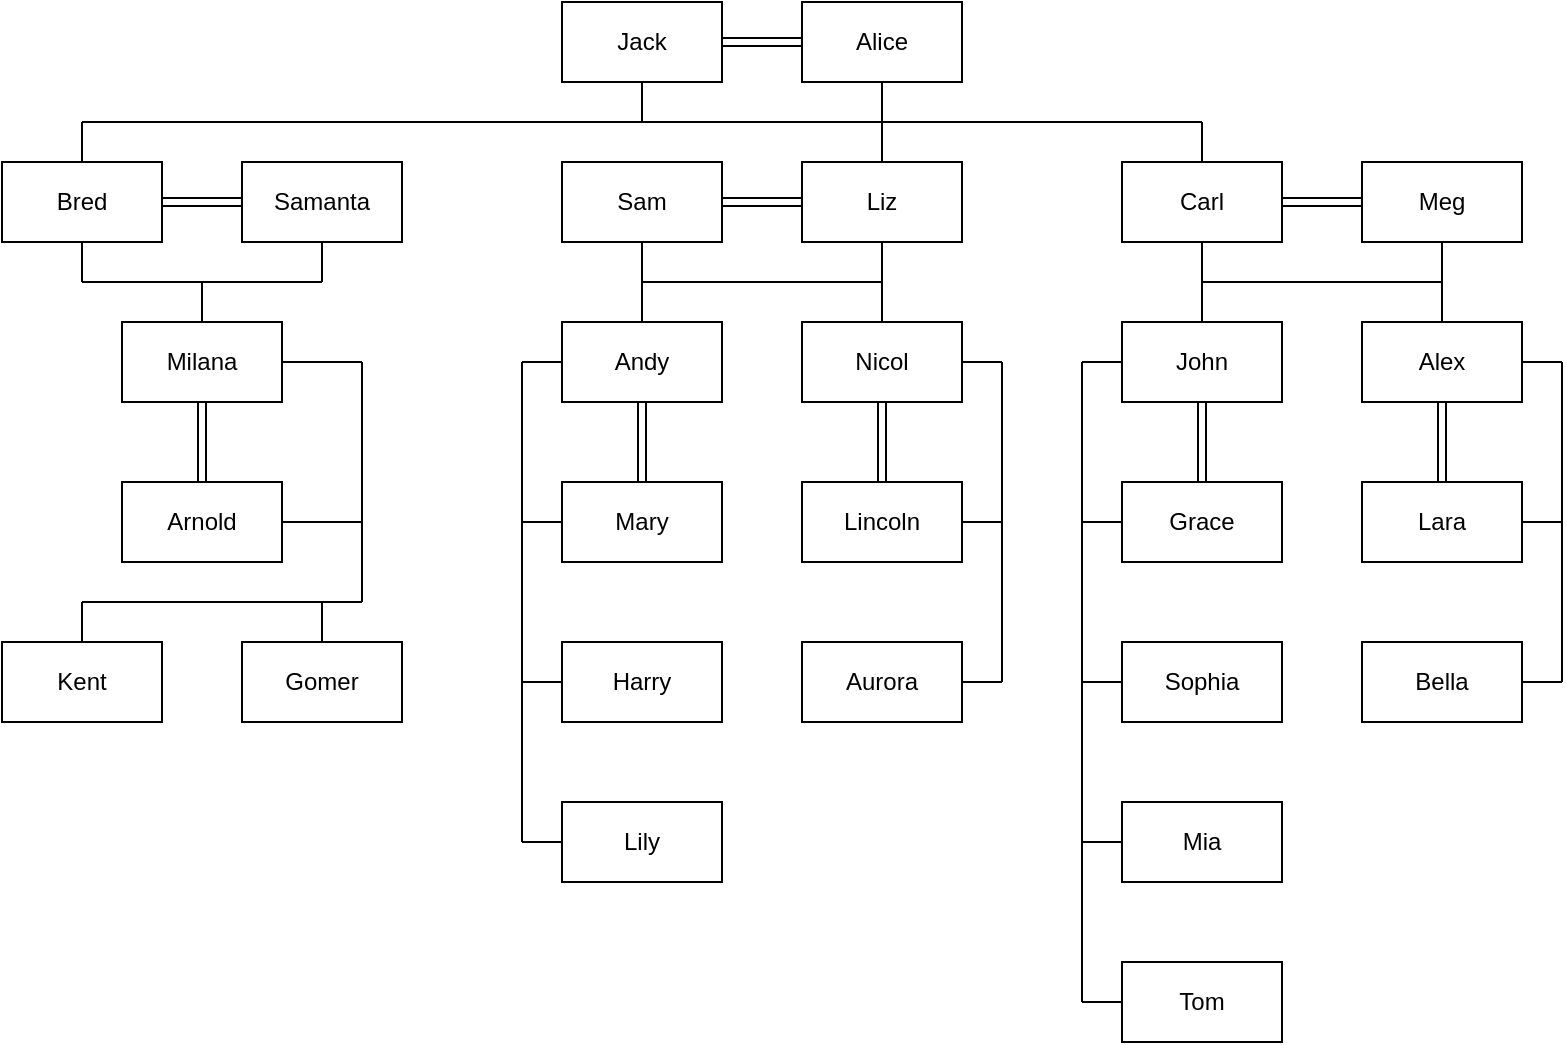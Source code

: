 <mxfile version="14.5.10" type="device"><diagram id="d-hd2UghqMZUHWbLgk6c" name="Page-1"><mxGraphModel dx="1038" dy="580" grid="1" gridSize="10" guides="1" tooltips="1" connect="1" arrows="1" fold="1" page="1" pageScale="1" pageWidth="850" pageHeight="1100" math="0" shadow="0"><root><mxCell id="0"/><mxCell id="1" parent="0"/><mxCell id="vFcmHDrl7ZoLw0Pg10u6-17" style="edgeStyle=orthogonalEdgeStyle;shape=link;rounded=0;orthogonalLoop=1;jettySize=auto;html=1;exitX=1;exitY=0.5;exitDx=0;exitDy=0;entryX=0;entryY=0.5;entryDx=0;entryDy=0;" edge="1" parent="1" source="vFcmHDrl7ZoLw0Pg10u6-1" target="vFcmHDrl7ZoLw0Pg10u6-2"><mxGeometry relative="1" as="geometry"/></mxCell><mxCell id="vFcmHDrl7ZoLw0Pg10u6-1" value="Jack" style="rounded=0;whiteSpace=wrap;html=1;" vertex="1" parent="1"><mxGeometry x="280" width="80" height="40" as="geometry"/></mxCell><mxCell id="vFcmHDrl7ZoLw0Pg10u6-2" value="Alice" style="rounded=0;whiteSpace=wrap;html=1;" vertex="1" parent="1"><mxGeometry x="400" width="80" height="40" as="geometry"/></mxCell><mxCell id="vFcmHDrl7ZoLw0Pg10u6-19" style="edgeStyle=orthogonalEdgeStyle;shape=link;rounded=0;orthogonalLoop=1;jettySize=auto;html=1;exitX=1;exitY=0.5;exitDx=0;exitDy=0;entryX=0;entryY=0.5;entryDx=0;entryDy=0;" edge="1" parent="1" source="vFcmHDrl7ZoLw0Pg10u6-4" target="vFcmHDrl7ZoLw0Pg10u6-8"><mxGeometry relative="1" as="geometry"/></mxCell><mxCell id="vFcmHDrl7ZoLw0Pg10u6-4" value="Bred" style="rounded=0;whiteSpace=wrap;html=1;" vertex="1" parent="1"><mxGeometry y="80" width="80" height="40" as="geometry"/></mxCell><mxCell id="vFcmHDrl7ZoLw0Pg10u6-18" style="edgeStyle=orthogonalEdgeStyle;shape=link;rounded=0;orthogonalLoop=1;jettySize=auto;html=1;exitX=1;exitY=0.5;exitDx=0;exitDy=0;entryX=0;entryY=0.5;entryDx=0;entryDy=0;" edge="1" parent="1" source="vFcmHDrl7ZoLw0Pg10u6-5" target="vFcmHDrl7ZoLw0Pg10u6-7"><mxGeometry relative="1" as="geometry"/></mxCell><mxCell id="vFcmHDrl7ZoLw0Pg10u6-5" value="Sam" style="rounded=0;whiteSpace=wrap;html=1;" vertex="1" parent="1"><mxGeometry x="280" y="80" width="80" height="40" as="geometry"/></mxCell><mxCell id="vFcmHDrl7ZoLw0Pg10u6-20" style="edgeStyle=orthogonalEdgeStyle;shape=link;rounded=0;orthogonalLoop=1;jettySize=auto;html=1;exitX=1;exitY=0.5;exitDx=0;exitDy=0;entryX=0;entryY=0.5;entryDx=0;entryDy=0;" edge="1" parent="1" source="vFcmHDrl7ZoLw0Pg10u6-6" target="vFcmHDrl7ZoLw0Pg10u6-9"><mxGeometry relative="1" as="geometry"/></mxCell><mxCell id="vFcmHDrl7ZoLw0Pg10u6-6" value="Carl" style="rounded=0;whiteSpace=wrap;html=1;" vertex="1" parent="1"><mxGeometry x="560" y="80" width="80" height="40" as="geometry"/></mxCell><mxCell id="vFcmHDrl7ZoLw0Pg10u6-7" value="Liz" style="rounded=0;whiteSpace=wrap;html=1;" vertex="1" parent="1"><mxGeometry x="400" y="80" width="80" height="40" as="geometry"/></mxCell><mxCell id="vFcmHDrl7ZoLw0Pg10u6-8" value="Samanta" style="rounded=0;whiteSpace=wrap;html=1;" vertex="1" parent="1"><mxGeometry x="120" y="80" width="80" height="40" as="geometry"/></mxCell><mxCell id="vFcmHDrl7ZoLw0Pg10u6-9" value="Meg" style="rounded=0;whiteSpace=wrap;html=1;" vertex="1" parent="1"><mxGeometry x="680" y="80" width="80" height="40" as="geometry"/></mxCell><mxCell id="vFcmHDrl7ZoLw0Pg10u6-42" style="edgeStyle=orthogonalEdgeStyle;shape=link;rounded=0;orthogonalLoop=1;jettySize=auto;html=1;exitX=0.5;exitY=1;exitDx=0;exitDy=0;entryX=0.5;entryY=0;entryDx=0;entryDy=0;" edge="1" parent="1" source="vFcmHDrl7ZoLw0Pg10u6-10" target="vFcmHDrl7ZoLw0Pg10u6-37"><mxGeometry relative="1" as="geometry"/></mxCell><mxCell id="vFcmHDrl7ZoLw0Pg10u6-10" value="Milana" style="rounded=0;whiteSpace=wrap;html=1;" vertex="1" parent="1"><mxGeometry x="60" y="160" width="80" height="40" as="geometry"/></mxCell><mxCell id="vFcmHDrl7ZoLw0Pg10u6-43" style="edgeStyle=orthogonalEdgeStyle;shape=link;rounded=0;orthogonalLoop=1;jettySize=auto;html=1;exitX=0.5;exitY=1;exitDx=0;exitDy=0;entryX=0.5;entryY=0;entryDx=0;entryDy=0;" edge="1" parent="1" source="vFcmHDrl7ZoLw0Pg10u6-11" target="vFcmHDrl7ZoLw0Pg10u6-38"><mxGeometry relative="1" as="geometry"/></mxCell><mxCell id="vFcmHDrl7ZoLw0Pg10u6-11" value="Andy" style="rounded=0;whiteSpace=wrap;html=1;" vertex="1" parent="1"><mxGeometry x="280" y="160" width="80" height="40" as="geometry"/></mxCell><mxCell id="vFcmHDrl7ZoLw0Pg10u6-44" style="edgeStyle=orthogonalEdgeStyle;shape=link;rounded=0;orthogonalLoop=1;jettySize=auto;html=1;exitX=0.5;exitY=1;exitDx=0;exitDy=0;entryX=0.5;entryY=0;entryDx=0;entryDy=0;" edge="1" parent="1" source="vFcmHDrl7ZoLw0Pg10u6-12" target="vFcmHDrl7ZoLw0Pg10u6-39"><mxGeometry relative="1" as="geometry"/></mxCell><mxCell id="vFcmHDrl7ZoLw0Pg10u6-12" value="Nicol" style="rounded=0;whiteSpace=wrap;html=1;" vertex="1" parent="1"><mxGeometry x="400" y="160" width="80" height="40" as="geometry"/></mxCell><mxCell id="vFcmHDrl7ZoLw0Pg10u6-45" style="edgeStyle=orthogonalEdgeStyle;shape=link;rounded=0;orthogonalLoop=1;jettySize=auto;html=1;exitX=0.5;exitY=1;exitDx=0;exitDy=0;entryX=0.5;entryY=0;entryDx=0;entryDy=0;" edge="1" parent="1" source="vFcmHDrl7ZoLw0Pg10u6-13" target="vFcmHDrl7ZoLw0Pg10u6-40"><mxGeometry relative="1" as="geometry"/></mxCell><mxCell id="vFcmHDrl7ZoLw0Pg10u6-13" value="John" style="rounded=0;whiteSpace=wrap;html=1;" vertex="1" parent="1"><mxGeometry x="560" y="160" width="80" height="40" as="geometry"/></mxCell><mxCell id="vFcmHDrl7ZoLw0Pg10u6-46" style="edgeStyle=orthogonalEdgeStyle;shape=link;rounded=0;orthogonalLoop=1;jettySize=auto;html=1;exitX=0.5;exitY=1;exitDx=0;exitDy=0;entryX=0.5;entryY=0;entryDx=0;entryDy=0;" edge="1" parent="1" source="vFcmHDrl7ZoLw0Pg10u6-14" target="vFcmHDrl7ZoLw0Pg10u6-41"><mxGeometry relative="1" as="geometry"/></mxCell><mxCell id="vFcmHDrl7ZoLw0Pg10u6-14" value="Alex" style="rounded=0;whiteSpace=wrap;html=1;" vertex="1" parent="1"><mxGeometry x="680" y="160" width="80" height="40" as="geometry"/></mxCell><mxCell id="vFcmHDrl7ZoLw0Pg10u6-21" value="" style="endArrow=none;html=1;entryX=0.5;entryY=1;entryDx=0;entryDy=0;" edge="1" parent="1" target="vFcmHDrl7ZoLw0Pg10u6-1"><mxGeometry width="50" height="50" relative="1" as="geometry"><mxPoint x="320" y="60" as="sourcePoint"/><mxPoint x="450" y="70" as="targetPoint"/></mxGeometry></mxCell><mxCell id="vFcmHDrl7ZoLw0Pg10u6-22" value="" style="endArrow=none;html=1;entryX=0.5;entryY=1;entryDx=0;entryDy=0;" edge="1" parent="1" target="vFcmHDrl7ZoLw0Pg10u6-2"><mxGeometry width="50" height="50" relative="1" as="geometry"><mxPoint x="440" y="60" as="sourcePoint"/><mxPoint x="450" y="70" as="targetPoint"/></mxGeometry></mxCell><mxCell id="vFcmHDrl7ZoLw0Pg10u6-23" value="" style="endArrow=none;html=1;" edge="1" parent="1"><mxGeometry width="50" height="50" relative="1" as="geometry"><mxPoint x="40" y="60" as="sourcePoint"/><mxPoint x="600" y="60" as="targetPoint"/></mxGeometry></mxCell><mxCell id="vFcmHDrl7ZoLw0Pg10u6-24" value="" style="endArrow=none;html=1;exitX=0.5;exitY=0;exitDx=0;exitDy=0;" edge="1" parent="1" source="vFcmHDrl7ZoLw0Pg10u6-4"><mxGeometry width="50" height="50" relative="1" as="geometry"><mxPoint x="400" y="120" as="sourcePoint"/><mxPoint x="40" y="60" as="targetPoint"/></mxGeometry></mxCell><mxCell id="vFcmHDrl7ZoLw0Pg10u6-25" value="" style="endArrow=none;html=1;exitX=0.5;exitY=0;exitDx=0;exitDy=0;" edge="1" parent="1" source="vFcmHDrl7ZoLw0Pg10u6-7"><mxGeometry width="50" height="50" relative="1" as="geometry"><mxPoint x="400" y="120" as="sourcePoint"/><mxPoint x="440" y="60" as="targetPoint"/></mxGeometry></mxCell><mxCell id="vFcmHDrl7ZoLw0Pg10u6-26" value="" style="endArrow=none;html=1;exitX=0.5;exitY=0;exitDx=0;exitDy=0;" edge="1" parent="1" source="vFcmHDrl7ZoLw0Pg10u6-6"><mxGeometry width="50" height="50" relative="1" as="geometry"><mxPoint x="400" y="120" as="sourcePoint"/><mxPoint x="600" y="60" as="targetPoint"/></mxGeometry></mxCell><mxCell id="vFcmHDrl7ZoLw0Pg10u6-27" value="" style="endArrow=none;html=1;entryX=0.5;entryY=1;entryDx=0;entryDy=0;" edge="1" parent="1" target="vFcmHDrl7ZoLw0Pg10u6-4"><mxGeometry width="50" height="50" relative="1" as="geometry"><mxPoint x="40" y="140" as="sourcePoint"/><mxPoint x="450" y="70" as="targetPoint"/></mxGeometry></mxCell><mxCell id="vFcmHDrl7ZoLw0Pg10u6-28" value="" style="endArrow=none;html=1;entryX=0.5;entryY=1;entryDx=0;entryDy=0;" edge="1" parent="1" target="vFcmHDrl7ZoLw0Pg10u6-8"><mxGeometry width="50" height="50" relative="1" as="geometry"><mxPoint x="160" y="140" as="sourcePoint"/><mxPoint x="450" y="70" as="targetPoint"/></mxGeometry></mxCell><mxCell id="vFcmHDrl7ZoLw0Pg10u6-29" value="" style="endArrow=none;html=1;exitX=0.5;exitY=0;exitDx=0;exitDy=0;" edge="1" parent="1" source="vFcmHDrl7ZoLw0Pg10u6-10"><mxGeometry width="50" height="50" relative="1" as="geometry"><mxPoint x="400" y="120" as="sourcePoint"/><mxPoint x="100" y="140" as="targetPoint"/></mxGeometry></mxCell><mxCell id="vFcmHDrl7ZoLw0Pg10u6-30" value="" style="endArrow=none;html=1;" edge="1" parent="1"><mxGeometry width="50" height="50" relative="1" as="geometry"><mxPoint x="40" y="140" as="sourcePoint"/><mxPoint x="160" y="140" as="targetPoint"/></mxGeometry></mxCell><mxCell id="vFcmHDrl7ZoLw0Pg10u6-31" value="" style="endArrow=none;html=1;" edge="1" parent="1"><mxGeometry width="50" height="50" relative="1" as="geometry"><mxPoint x="320" y="140" as="sourcePoint"/><mxPoint x="440" y="140" as="targetPoint"/></mxGeometry></mxCell><mxCell id="vFcmHDrl7ZoLw0Pg10u6-32" value="" style="endArrow=none;html=1;" edge="1" parent="1"><mxGeometry width="50" height="50" relative="1" as="geometry"><mxPoint x="600" y="140" as="sourcePoint"/><mxPoint x="720" y="140" as="targetPoint"/></mxGeometry></mxCell><mxCell id="vFcmHDrl7ZoLw0Pg10u6-33" value="" style="endArrow=none;html=1;exitX=0.5;exitY=0;exitDx=0;exitDy=0;entryX=0.5;entryY=1;entryDx=0;entryDy=0;" edge="1" parent="1" source="vFcmHDrl7ZoLw0Pg10u6-11" target="vFcmHDrl7ZoLw0Pg10u6-5"><mxGeometry width="50" height="50" relative="1" as="geometry"><mxPoint x="400" y="120" as="sourcePoint"/><mxPoint x="450" y="70" as="targetPoint"/></mxGeometry></mxCell><mxCell id="vFcmHDrl7ZoLw0Pg10u6-34" value="" style="endArrow=none;html=1;exitX=0.5;exitY=0;exitDx=0;exitDy=0;entryX=0.5;entryY=1;entryDx=0;entryDy=0;" edge="1" parent="1" source="vFcmHDrl7ZoLw0Pg10u6-12" target="vFcmHDrl7ZoLw0Pg10u6-7"><mxGeometry width="50" height="50" relative="1" as="geometry"><mxPoint x="400" y="120" as="sourcePoint"/><mxPoint x="450" y="70" as="targetPoint"/></mxGeometry></mxCell><mxCell id="vFcmHDrl7ZoLw0Pg10u6-35" value="" style="endArrow=none;html=1;exitX=0.5;exitY=0;exitDx=0;exitDy=0;entryX=0.5;entryY=1;entryDx=0;entryDy=0;" edge="1" parent="1" source="vFcmHDrl7ZoLw0Pg10u6-13" target="vFcmHDrl7ZoLw0Pg10u6-6"><mxGeometry width="50" height="50" relative="1" as="geometry"><mxPoint x="400" y="120" as="sourcePoint"/><mxPoint x="450" y="70" as="targetPoint"/></mxGeometry></mxCell><mxCell id="vFcmHDrl7ZoLw0Pg10u6-36" value="" style="endArrow=none;html=1;entryX=0.5;entryY=1;entryDx=0;entryDy=0;" edge="1" parent="1" source="vFcmHDrl7ZoLw0Pg10u6-14" target="vFcmHDrl7ZoLw0Pg10u6-9"><mxGeometry width="50" height="50" relative="1" as="geometry"><mxPoint x="400" y="120" as="sourcePoint"/><mxPoint x="450" y="70" as="targetPoint"/></mxGeometry></mxCell><mxCell id="vFcmHDrl7ZoLw0Pg10u6-37" value="Arnold" style="rounded=0;whiteSpace=wrap;html=1;" vertex="1" parent="1"><mxGeometry x="60" y="240" width="80" height="40" as="geometry"/></mxCell><mxCell id="vFcmHDrl7ZoLw0Pg10u6-38" value="Mary" style="rounded=0;whiteSpace=wrap;html=1;" vertex="1" parent="1"><mxGeometry x="280" y="240" width="80" height="40" as="geometry"/></mxCell><mxCell id="vFcmHDrl7ZoLw0Pg10u6-39" value="Lincoln" style="rounded=0;whiteSpace=wrap;html=1;" vertex="1" parent="1"><mxGeometry x="400" y="240" width="80" height="40" as="geometry"/></mxCell><mxCell id="vFcmHDrl7ZoLw0Pg10u6-40" value="Grace" style="rounded=0;whiteSpace=wrap;html=1;" vertex="1" parent="1"><mxGeometry x="560" y="240" width="80" height="40" as="geometry"/></mxCell><mxCell id="vFcmHDrl7ZoLw0Pg10u6-41" value="Lara" style="rounded=0;whiteSpace=wrap;html=1;" vertex="1" parent="1"><mxGeometry x="680" y="240" width="80" height="40" as="geometry"/></mxCell><mxCell id="vFcmHDrl7ZoLw0Pg10u6-47" value="Kent" style="rounded=0;whiteSpace=wrap;html=1;" vertex="1" parent="1"><mxGeometry y="320" width="80" height="40" as="geometry"/></mxCell><mxCell id="vFcmHDrl7ZoLw0Pg10u6-48" value="Gomer" style="rounded=0;whiteSpace=wrap;html=1;" vertex="1" parent="1"><mxGeometry x="120" y="320" width="80" height="40" as="geometry"/></mxCell><mxCell id="vFcmHDrl7ZoLw0Pg10u6-49" value="Harry" style="rounded=0;whiteSpace=wrap;html=1;" vertex="1" parent="1"><mxGeometry x="280" y="320" width="80" height="40" as="geometry"/></mxCell><mxCell id="vFcmHDrl7ZoLw0Pg10u6-50" value="Lily" style="rounded=0;whiteSpace=wrap;html=1;" vertex="1" parent="1"><mxGeometry x="280" y="400" width="80" height="40" as="geometry"/></mxCell><mxCell id="vFcmHDrl7ZoLw0Pg10u6-51" value="Aurora" style="rounded=0;whiteSpace=wrap;html=1;" vertex="1" parent="1"><mxGeometry x="400" y="320" width="80" height="40" as="geometry"/></mxCell><mxCell id="vFcmHDrl7ZoLw0Pg10u6-52" value="Sophia" style="rounded=0;whiteSpace=wrap;html=1;" vertex="1" parent="1"><mxGeometry x="560" y="320" width="80" height="40" as="geometry"/></mxCell><mxCell id="vFcmHDrl7ZoLw0Pg10u6-53" value="Mia" style="rounded=0;whiteSpace=wrap;html=1;" vertex="1" parent="1"><mxGeometry x="560" y="400" width="80" height="40" as="geometry"/></mxCell><mxCell id="vFcmHDrl7ZoLw0Pg10u6-54" value="Tom" style="rounded=0;whiteSpace=wrap;html=1;" vertex="1" parent="1"><mxGeometry x="560" y="480" width="80" height="40" as="geometry"/></mxCell><mxCell id="vFcmHDrl7ZoLw0Pg10u6-55" value="Bella" style="rounded=0;whiteSpace=wrap;html=1;" vertex="1" parent="1"><mxGeometry x="680" y="320" width="80" height="40" as="geometry"/></mxCell><mxCell id="vFcmHDrl7ZoLw0Pg10u6-56" value="" style="endArrow=none;html=1;" edge="1" parent="1"><mxGeometry width="50" height="50" relative="1" as="geometry"><mxPoint x="180" y="300" as="sourcePoint"/><mxPoint x="180" y="180" as="targetPoint"/></mxGeometry></mxCell><mxCell id="vFcmHDrl7ZoLw0Pg10u6-57" value="" style="endArrow=none;html=1;entryX=1;entryY=0.5;entryDx=0;entryDy=0;" edge="1" parent="1" target="vFcmHDrl7ZoLw0Pg10u6-10"><mxGeometry width="50" height="50" relative="1" as="geometry"><mxPoint x="180" y="180" as="sourcePoint"/><mxPoint x="450" y="270" as="targetPoint"/></mxGeometry></mxCell><mxCell id="vFcmHDrl7ZoLw0Pg10u6-58" value="" style="endArrow=none;html=1;entryX=1;entryY=0.5;entryDx=0;entryDy=0;" edge="1" parent="1" target="vFcmHDrl7ZoLw0Pg10u6-37"><mxGeometry width="50" height="50" relative="1" as="geometry"><mxPoint x="180" y="260" as="sourcePoint"/><mxPoint x="450" y="270" as="targetPoint"/></mxGeometry></mxCell><mxCell id="vFcmHDrl7ZoLw0Pg10u6-59" value="" style="endArrow=none;html=1;" edge="1" parent="1"><mxGeometry width="50" height="50" relative="1" as="geometry"><mxPoint x="40" y="300" as="sourcePoint"/><mxPoint x="180" y="300" as="targetPoint"/></mxGeometry></mxCell><mxCell id="vFcmHDrl7ZoLw0Pg10u6-60" value="" style="endArrow=none;html=1;exitX=0.5;exitY=0;exitDx=0;exitDy=0;" edge="1" parent="1" source="vFcmHDrl7ZoLw0Pg10u6-47"><mxGeometry width="50" height="50" relative="1" as="geometry"><mxPoint x="400" y="320" as="sourcePoint"/><mxPoint x="40" y="300" as="targetPoint"/></mxGeometry></mxCell><mxCell id="vFcmHDrl7ZoLw0Pg10u6-61" value="" style="endArrow=none;html=1;exitX=0.5;exitY=0;exitDx=0;exitDy=0;" edge="1" parent="1" source="vFcmHDrl7ZoLw0Pg10u6-48"><mxGeometry width="50" height="50" relative="1" as="geometry"><mxPoint x="400" y="320" as="sourcePoint"/><mxPoint x="160" y="300" as="targetPoint"/></mxGeometry></mxCell><mxCell id="vFcmHDrl7ZoLw0Pg10u6-62" value="" style="endArrow=none;html=1;" edge="1" parent="1"><mxGeometry width="50" height="50" relative="1" as="geometry"><mxPoint x="260" y="420" as="sourcePoint"/><mxPoint x="260" y="180" as="targetPoint"/></mxGeometry></mxCell><mxCell id="vFcmHDrl7ZoLw0Pg10u6-63" value="" style="endArrow=none;html=1;exitX=0;exitY=0.5;exitDx=0;exitDy=0;" edge="1" parent="1" source="vFcmHDrl7ZoLw0Pg10u6-11"><mxGeometry width="50" height="50" relative="1" as="geometry"><mxPoint x="400" y="320" as="sourcePoint"/><mxPoint x="260" y="180" as="targetPoint"/></mxGeometry></mxCell><mxCell id="vFcmHDrl7ZoLw0Pg10u6-64" value="" style="endArrow=none;html=1;entryX=0;entryY=0.5;entryDx=0;entryDy=0;" edge="1" parent="1" target="vFcmHDrl7ZoLw0Pg10u6-38"><mxGeometry width="50" height="50" relative="1" as="geometry"><mxPoint x="260" y="260" as="sourcePoint"/><mxPoint x="450" y="270" as="targetPoint"/></mxGeometry></mxCell><mxCell id="vFcmHDrl7ZoLw0Pg10u6-65" value="" style="endArrow=none;html=1;entryX=0;entryY=0.5;entryDx=0;entryDy=0;" edge="1" parent="1" target="vFcmHDrl7ZoLw0Pg10u6-49"><mxGeometry width="50" height="50" relative="1" as="geometry"><mxPoint x="260" y="340" as="sourcePoint"/><mxPoint x="450" y="270" as="targetPoint"/></mxGeometry></mxCell><mxCell id="vFcmHDrl7ZoLw0Pg10u6-66" value="" style="endArrow=none;html=1;entryX=0;entryY=0.5;entryDx=0;entryDy=0;" edge="1" parent="1" target="vFcmHDrl7ZoLw0Pg10u6-50"><mxGeometry width="50" height="50" relative="1" as="geometry"><mxPoint x="260" y="420" as="sourcePoint"/><mxPoint x="450" y="270" as="targetPoint"/></mxGeometry></mxCell><mxCell id="vFcmHDrl7ZoLw0Pg10u6-67" value="" style="endArrow=none;html=1;" edge="1" parent="1"><mxGeometry width="50" height="50" relative="1" as="geometry"><mxPoint x="500" y="340" as="sourcePoint"/><mxPoint x="500" y="180" as="targetPoint"/></mxGeometry></mxCell><mxCell id="vFcmHDrl7ZoLw0Pg10u6-68" value="" style="endArrow=none;html=1;exitX=1;exitY=0.5;exitDx=0;exitDy=0;" edge="1" parent="1" source="vFcmHDrl7ZoLw0Pg10u6-12"><mxGeometry width="50" height="50" relative="1" as="geometry"><mxPoint x="400" y="320" as="sourcePoint"/><mxPoint x="500" y="180" as="targetPoint"/></mxGeometry></mxCell><mxCell id="vFcmHDrl7ZoLw0Pg10u6-69" value="" style="endArrow=none;html=1;exitX=1;exitY=0.5;exitDx=0;exitDy=0;" edge="1" parent="1" source="vFcmHDrl7ZoLw0Pg10u6-39"><mxGeometry width="50" height="50" relative="1" as="geometry"><mxPoint x="400" y="320" as="sourcePoint"/><mxPoint x="500" y="260" as="targetPoint"/></mxGeometry></mxCell><mxCell id="vFcmHDrl7ZoLw0Pg10u6-70" value="" style="endArrow=none;html=1;exitX=1;exitY=0.5;exitDx=0;exitDy=0;" edge="1" parent="1" source="vFcmHDrl7ZoLw0Pg10u6-51"><mxGeometry width="50" height="50" relative="1" as="geometry"><mxPoint x="400" y="320" as="sourcePoint"/><mxPoint x="500" y="340" as="targetPoint"/></mxGeometry></mxCell><mxCell id="vFcmHDrl7ZoLw0Pg10u6-71" value="" style="endArrow=none;html=1;entryX=0;entryY=0.5;entryDx=0;entryDy=0;" edge="1" parent="1" target="vFcmHDrl7ZoLw0Pg10u6-13"><mxGeometry width="50" height="50" relative="1" as="geometry"><mxPoint x="540" y="180" as="sourcePoint"/><mxPoint x="450" y="270" as="targetPoint"/></mxGeometry></mxCell><mxCell id="vFcmHDrl7ZoLw0Pg10u6-72" value="" style="endArrow=none;html=1;entryX=0;entryY=0.5;entryDx=0;entryDy=0;" edge="1" parent="1" target="vFcmHDrl7ZoLw0Pg10u6-40"><mxGeometry width="50" height="50" relative="1" as="geometry"><mxPoint x="540" y="260" as="sourcePoint"/><mxPoint x="450" y="270" as="targetPoint"/></mxGeometry></mxCell><mxCell id="vFcmHDrl7ZoLw0Pg10u6-73" value="" style="endArrow=none;html=1;entryX=0;entryY=0.5;entryDx=0;entryDy=0;" edge="1" parent="1" target="vFcmHDrl7ZoLw0Pg10u6-52"><mxGeometry width="50" height="50" relative="1" as="geometry"><mxPoint x="540" y="340" as="sourcePoint"/><mxPoint x="450" y="270" as="targetPoint"/></mxGeometry></mxCell><mxCell id="vFcmHDrl7ZoLw0Pg10u6-74" value="" style="endArrow=none;html=1;entryX=0;entryY=0.5;entryDx=0;entryDy=0;" edge="1" parent="1" target="vFcmHDrl7ZoLw0Pg10u6-53"><mxGeometry width="50" height="50" relative="1" as="geometry"><mxPoint x="540" y="420" as="sourcePoint"/><mxPoint x="450" y="270" as="targetPoint"/></mxGeometry></mxCell><mxCell id="vFcmHDrl7ZoLw0Pg10u6-75" value="" style="endArrow=none;html=1;entryX=0;entryY=0.5;entryDx=0;entryDy=0;" edge="1" parent="1" target="vFcmHDrl7ZoLw0Pg10u6-54"><mxGeometry width="50" height="50" relative="1" as="geometry"><mxPoint x="540" y="500" as="sourcePoint"/><mxPoint x="450" y="270" as="targetPoint"/></mxGeometry></mxCell><mxCell id="vFcmHDrl7ZoLw0Pg10u6-76" value="" style="endArrow=none;html=1;" edge="1" parent="1"><mxGeometry width="50" height="50" relative="1" as="geometry"><mxPoint x="540" y="500" as="sourcePoint"/><mxPoint x="540" y="180" as="targetPoint"/></mxGeometry></mxCell><mxCell id="vFcmHDrl7ZoLw0Pg10u6-77" value="" style="endArrow=none;html=1;entryX=1;entryY=0.5;entryDx=0;entryDy=0;" edge="1" parent="1" target="vFcmHDrl7ZoLw0Pg10u6-14"><mxGeometry width="50" height="50" relative="1" as="geometry"><mxPoint x="780" y="180" as="sourcePoint"/><mxPoint x="450" y="270" as="targetPoint"/></mxGeometry></mxCell><mxCell id="vFcmHDrl7ZoLw0Pg10u6-78" value="" style="endArrow=none;html=1;entryX=1;entryY=0.5;entryDx=0;entryDy=0;" edge="1" parent="1" target="vFcmHDrl7ZoLw0Pg10u6-41"><mxGeometry width="50" height="50" relative="1" as="geometry"><mxPoint x="780" y="260" as="sourcePoint"/><mxPoint x="450" y="270" as="targetPoint"/></mxGeometry></mxCell><mxCell id="vFcmHDrl7ZoLw0Pg10u6-79" value="" style="endArrow=none;html=1;exitX=1;exitY=0.5;exitDx=0;exitDy=0;" edge="1" parent="1" source="vFcmHDrl7ZoLw0Pg10u6-55"><mxGeometry width="50" height="50" relative="1" as="geometry"><mxPoint x="400" y="320" as="sourcePoint"/><mxPoint x="780" y="340" as="targetPoint"/></mxGeometry></mxCell><mxCell id="vFcmHDrl7ZoLw0Pg10u6-80" value="" style="endArrow=none;html=1;" edge="1" parent="1"><mxGeometry width="50" height="50" relative="1" as="geometry"><mxPoint x="780" y="340" as="sourcePoint"/><mxPoint x="780" y="180" as="targetPoint"/></mxGeometry></mxCell></root></mxGraphModel></diagram></mxfile>